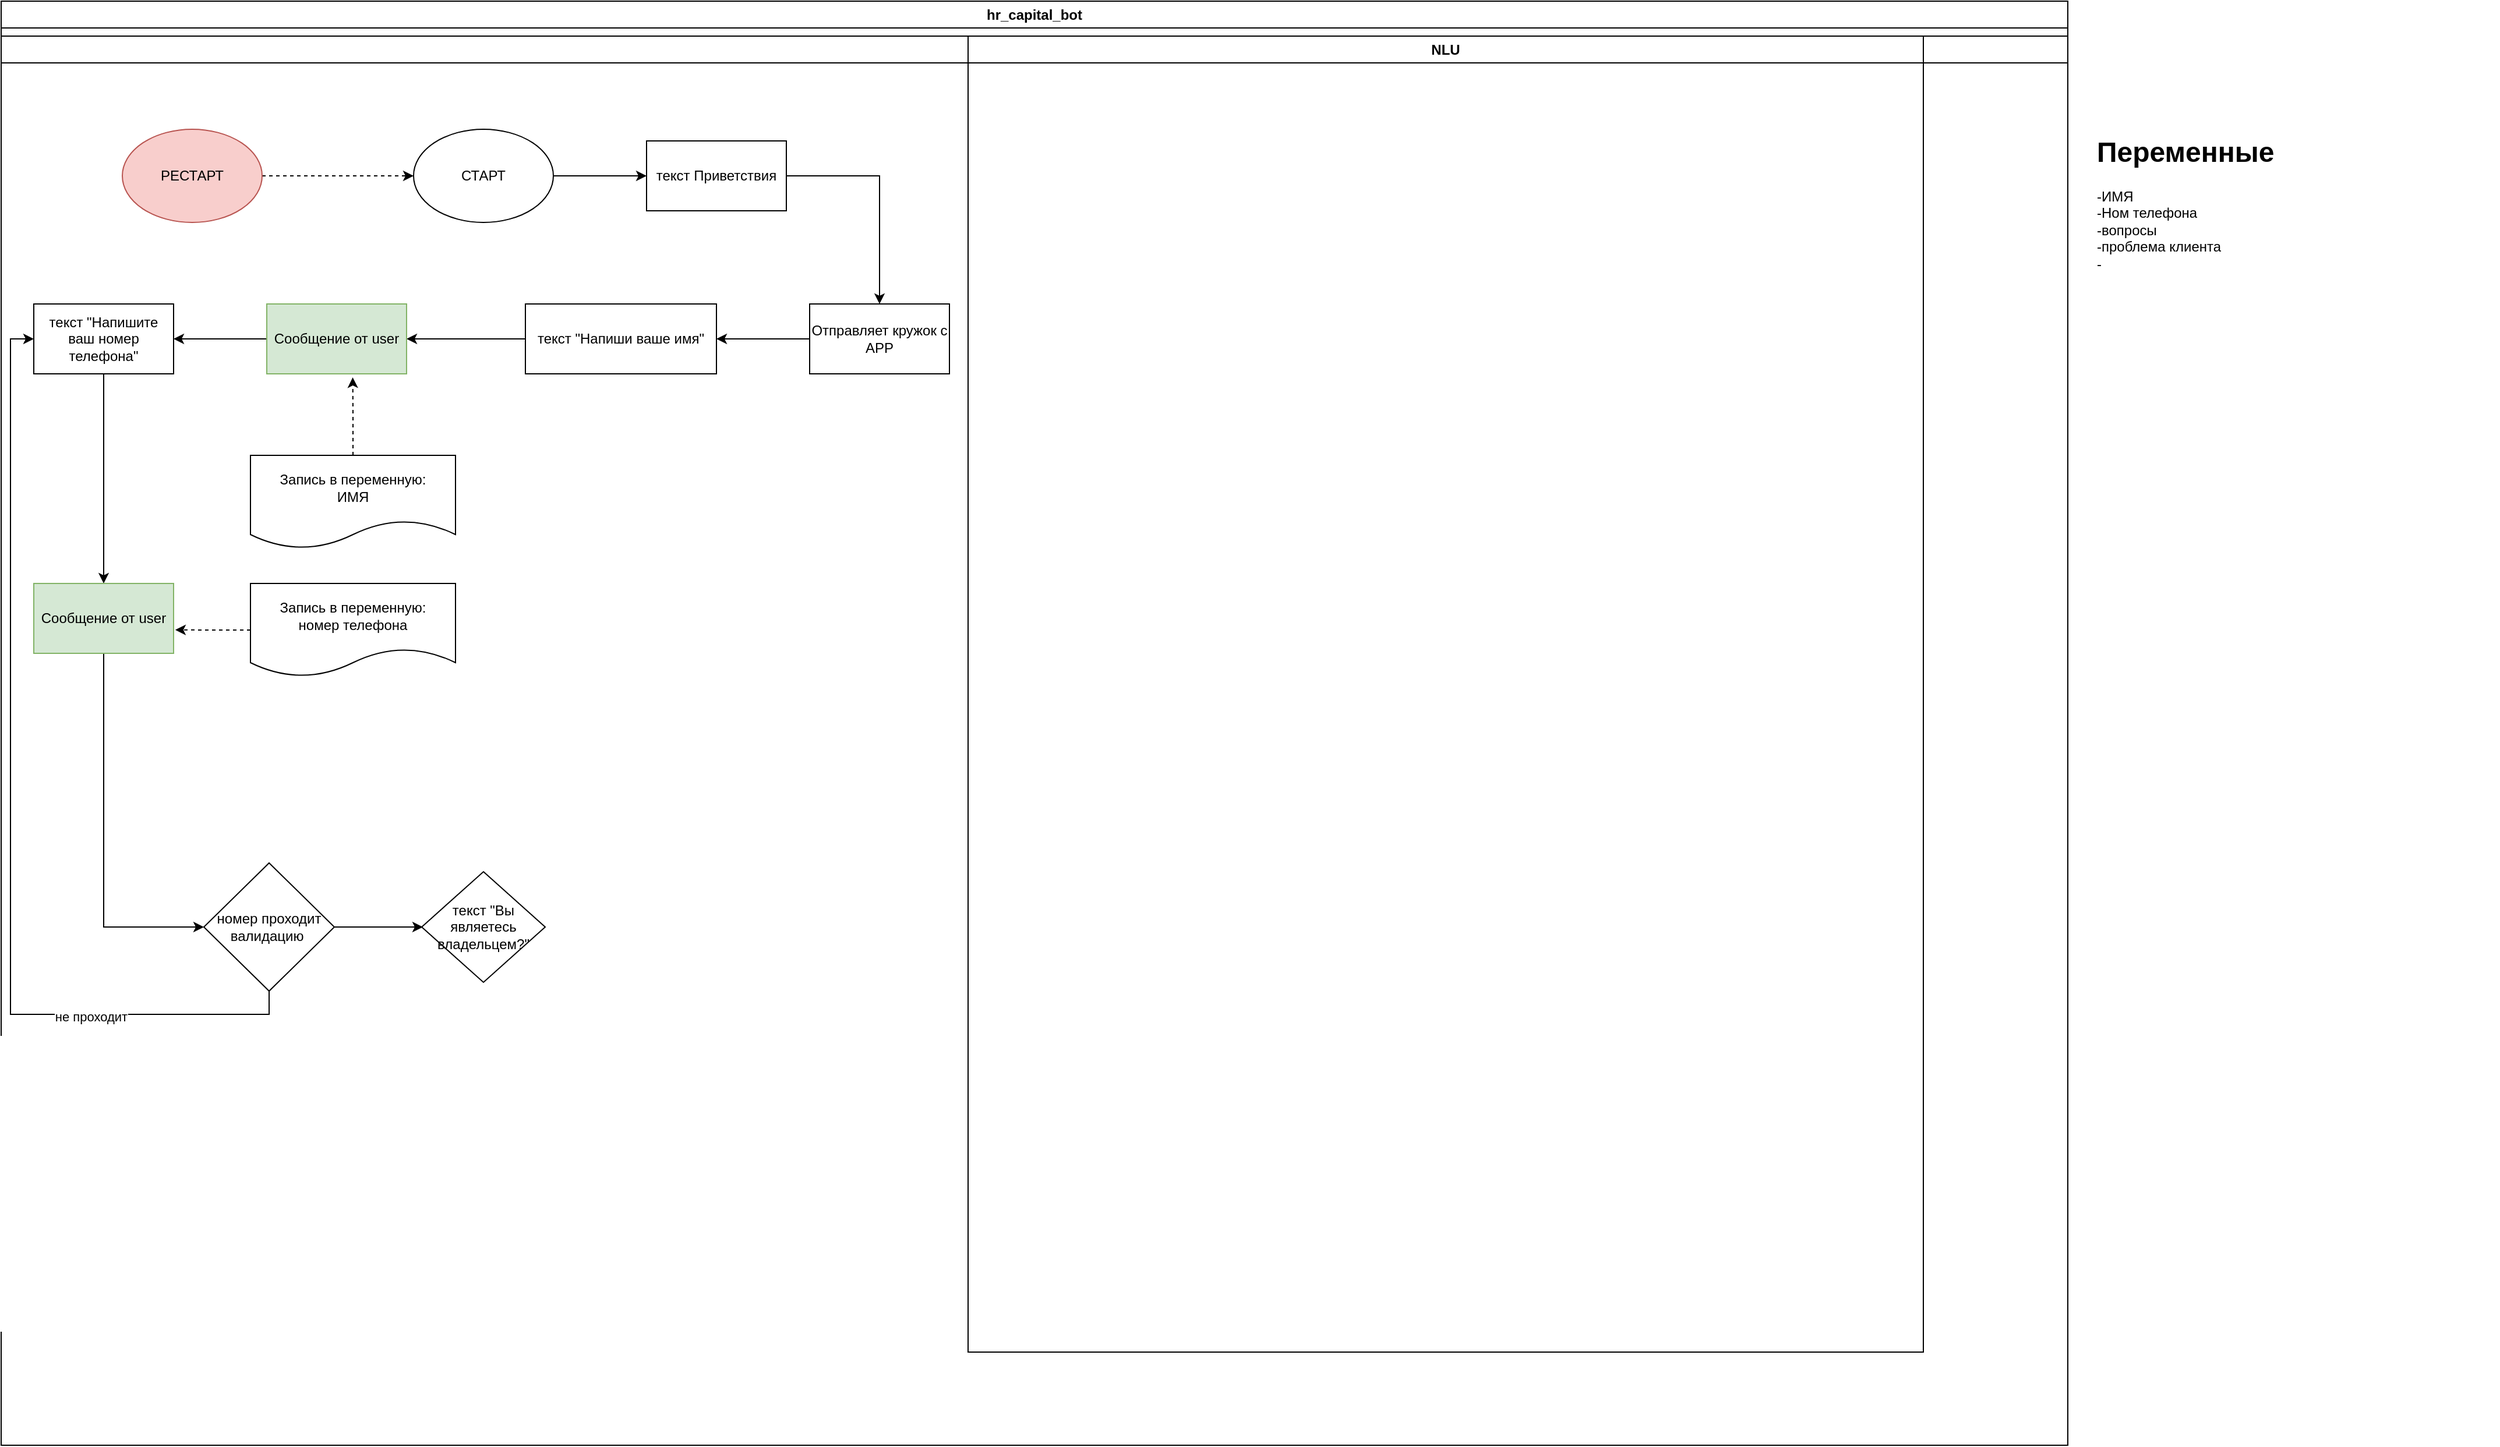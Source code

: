 <mxfile version="23.1.3" type="github">
  <diagram name="Страница — 1" id="VrByP3I6zBpE009r-6l7">
    <mxGraphModel dx="2529" dy="1683" grid="1" gridSize="10" guides="1" tooltips="1" connect="1" arrows="1" fold="1" page="1" pageScale="1" pageWidth="827" pageHeight="1169" math="0" shadow="0">
      <root>
        <mxCell id="0" />
        <mxCell id="1" parent="0" />
        <mxCell id="26dQbN8GHztbTEOQTdlS-1" value="hr_capital_bot" style="swimlane;whiteSpace=wrap;html=1;" vertex="1" parent="1">
          <mxGeometry x="-1654" y="-1160" width="1774" height="1240" as="geometry" />
        </mxCell>
        <mxCell id="26dQbN8GHztbTEOQTdlS-2" value="bot" style="swimlane;whiteSpace=wrap;html=1;" vertex="1" parent="26dQbN8GHztbTEOQTdlS-1">
          <mxGeometry y="30" width="1774" height="1210" as="geometry" />
        </mxCell>
        <mxCell id="26dQbN8GHztbTEOQTdlS-8" value="" style="edgeStyle=orthogonalEdgeStyle;rounded=0;orthogonalLoop=1;jettySize=auto;html=1;" edge="1" parent="26dQbN8GHztbTEOQTdlS-2" source="26dQbN8GHztbTEOQTdlS-4" target="26dQbN8GHztbTEOQTdlS-7">
          <mxGeometry relative="1" as="geometry" />
        </mxCell>
        <mxCell id="26dQbN8GHztbTEOQTdlS-4" value="СТАРТ" style="ellipse;whiteSpace=wrap;html=1;" vertex="1" parent="26dQbN8GHztbTEOQTdlS-2">
          <mxGeometry x="354" y="80" width="120" height="80" as="geometry" />
        </mxCell>
        <mxCell id="26dQbN8GHztbTEOQTdlS-6" style="edgeStyle=orthogonalEdgeStyle;rounded=0;orthogonalLoop=1;jettySize=auto;html=1;entryX=0;entryY=0.5;entryDx=0;entryDy=0;dashed=1;" edge="1" parent="26dQbN8GHztbTEOQTdlS-2" source="26dQbN8GHztbTEOQTdlS-5" target="26dQbN8GHztbTEOQTdlS-4">
          <mxGeometry relative="1" as="geometry" />
        </mxCell>
        <mxCell id="26dQbN8GHztbTEOQTdlS-5" value="РЕСТАРТ" style="ellipse;whiteSpace=wrap;html=1;fillColor=#f8cecc;strokeColor=#b85450;" vertex="1" parent="26dQbN8GHztbTEOQTdlS-2">
          <mxGeometry x="104" y="80" width="120" height="80" as="geometry" />
        </mxCell>
        <mxCell id="26dQbN8GHztbTEOQTdlS-10" value="" style="edgeStyle=orthogonalEdgeStyle;rounded=0;orthogonalLoop=1;jettySize=auto;html=1;" edge="1" parent="26dQbN8GHztbTEOQTdlS-2" source="26dQbN8GHztbTEOQTdlS-7" target="26dQbN8GHztbTEOQTdlS-9">
          <mxGeometry relative="1" as="geometry" />
        </mxCell>
        <mxCell id="26dQbN8GHztbTEOQTdlS-7" value="текст Приветствия" style="whiteSpace=wrap;html=1;" vertex="1" parent="26dQbN8GHztbTEOQTdlS-2">
          <mxGeometry x="554" y="90" width="120" height="60" as="geometry" />
        </mxCell>
        <mxCell id="26dQbN8GHztbTEOQTdlS-12" value="" style="edgeStyle=orthogonalEdgeStyle;rounded=0;orthogonalLoop=1;jettySize=auto;html=1;" edge="1" parent="26dQbN8GHztbTEOQTdlS-2" source="26dQbN8GHztbTEOQTdlS-9" target="26dQbN8GHztbTEOQTdlS-11">
          <mxGeometry relative="1" as="geometry" />
        </mxCell>
        <mxCell id="26dQbN8GHztbTEOQTdlS-9" value="Отправляет кружок с APP" style="whiteSpace=wrap;html=1;" vertex="1" parent="26dQbN8GHztbTEOQTdlS-2">
          <mxGeometry x="694" y="230" width="120" height="60" as="geometry" />
        </mxCell>
        <mxCell id="26dQbN8GHztbTEOQTdlS-14" value="" style="edgeStyle=orthogonalEdgeStyle;rounded=0;orthogonalLoop=1;jettySize=auto;html=1;" edge="1" parent="26dQbN8GHztbTEOQTdlS-2" source="26dQbN8GHztbTEOQTdlS-11" target="26dQbN8GHztbTEOQTdlS-13">
          <mxGeometry relative="1" as="geometry" />
        </mxCell>
        <mxCell id="26dQbN8GHztbTEOQTdlS-11" value="текст &quot;Напиши ваше имя&quot;" style="whiteSpace=wrap;html=1;" vertex="1" parent="26dQbN8GHztbTEOQTdlS-2">
          <mxGeometry x="450" y="230" width="164" height="60" as="geometry" />
        </mxCell>
        <mxCell id="26dQbN8GHztbTEOQTdlS-19" value="" style="edgeStyle=orthogonalEdgeStyle;rounded=0;orthogonalLoop=1;jettySize=auto;html=1;" edge="1" parent="26dQbN8GHztbTEOQTdlS-2" source="26dQbN8GHztbTEOQTdlS-13" target="26dQbN8GHztbTEOQTdlS-18">
          <mxGeometry relative="1" as="geometry" />
        </mxCell>
        <mxCell id="26dQbN8GHztbTEOQTdlS-13" value="Сообщение от user" style="whiteSpace=wrap;html=1;fillColor=#d5e8d4;strokeColor=#82b366;" vertex="1" parent="26dQbN8GHztbTEOQTdlS-2">
          <mxGeometry x="228" y="230" width="120" height="60" as="geometry" />
        </mxCell>
        <mxCell id="26dQbN8GHztbTEOQTdlS-15" value="Запись в переменную:&lt;br&gt;ИМЯ" style="shape=document;whiteSpace=wrap;html=1;boundedLbl=1;" vertex="1" parent="26dQbN8GHztbTEOQTdlS-2">
          <mxGeometry x="214" y="360" width="176" height="80" as="geometry" />
        </mxCell>
        <mxCell id="26dQbN8GHztbTEOQTdlS-16" style="edgeStyle=orthogonalEdgeStyle;rounded=0;orthogonalLoop=1;jettySize=auto;html=1;entryX=0.615;entryY=1.051;entryDx=0;entryDy=0;entryPerimeter=0;dashed=1;" edge="1" parent="26dQbN8GHztbTEOQTdlS-2" source="26dQbN8GHztbTEOQTdlS-15" target="26dQbN8GHztbTEOQTdlS-13">
          <mxGeometry relative="1" as="geometry" />
        </mxCell>
        <mxCell id="26dQbN8GHztbTEOQTdlS-21" value="" style="edgeStyle=orthogonalEdgeStyle;rounded=0;orthogonalLoop=1;jettySize=auto;html=1;" edge="1" parent="26dQbN8GHztbTEOQTdlS-2" source="26dQbN8GHztbTEOQTdlS-18" target="26dQbN8GHztbTEOQTdlS-20">
          <mxGeometry relative="1" as="geometry" />
        </mxCell>
        <mxCell id="26dQbN8GHztbTEOQTdlS-18" value="текст &quot;Напишите ваш номер телефона&quot;" style="whiteSpace=wrap;html=1;" vertex="1" parent="26dQbN8GHztbTEOQTdlS-2">
          <mxGeometry x="28" y="230" width="120" height="60" as="geometry" />
        </mxCell>
        <mxCell id="26dQbN8GHztbTEOQTdlS-31" value="" style="edgeStyle=orthogonalEdgeStyle;rounded=0;orthogonalLoop=1;jettySize=auto;html=1;" edge="1" parent="26dQbN8GHztbTEOQTdlS-2" source="26dQbN8GHztbTEOQTdlS-20" target="26dQbN8GHztbTEOQTdlS-30">
          <mxGeometry relative="1" as="geometry">
            <Array as="points">
              <mxPoint x="88" y="765" />
            </Array>
          </mxGeometry>
        </mxCell>
        <mxCell id="26dQbN8GHztbTEOQTdlS-20" value="Сообщение от user" style="whiteSpace=wrap;html=1;fillColor=#d5e8d4;strokeColor=#82b366;" vertex="1" parent="26dQbN8GHztbTEOQTdlS-2">
          <mxGeometry x="28" y="470" width="120" height="60" as="geometry" />
        </mxCell>
        <mxCell id="26dQbN8GHztbTEOQTdlS-22" value="Запись в переменную:&lt;br&gt;номер телефона" style="shape=document;whiteSpace=wrap;html=1;boundedLbl=1;" vertex="1" parent="26dQbN8GHztbTEOQTdlS-2">
          <mxGeometry x="214" y="470" width="176" height="80" as="geometry" />
        </mxCell>
        <mxCell id="26dQbN8GHztbTEOQTdlS-27" style="edgeStyle=orthogonalEdgeStyle;rounded=0;orthogonalLoop=1;jettySize=auto;html=1;entryX=1.012;entryY=0.664;entryDx=0;entryDy=0;entryPerimeter=0;dashed=1;" edge="1" parent="26dQbN8GHztbTEOQTdlS-2" source="26dQbN8GHztbTEOQTdlS-22" target="26dQbN8GHztbTEOQTdlS-20">
          <mxGeometry relative="1" as="geometry" />
        </mxCell>
        <mxCell id="26dQbN8GHztbTEOQTdlS-32" style="edgeStyle=orthogonalEdgeStyle;rounded=0;orthogonalLoop=1;jettySize=auto;html=1;entryX=0;entryY=0.5;entryDx=0;entryDy=0;" edge="1" parent="26dQbN8GHztbTEOQTdlS-2" source="26dQbN8GHztbTEOQTdlS-30" target="26dQbN8GHztbTEOQTdlS-18">
          <mxGeometry relative="1" as="geometry">
            <Array as="points">
              <mxPoint x="230" y="840" />
              <mxPoint x="8" y="840" />
              <mxPoint x="8" y="260" />
            </Array>
          </mxGeometry>
        </mxCell>
        <mxCell id="26dQbN8GHztbTEOQTdlS-33" value="не проходит" style="edgeLabel;html=1;align=center;verticalAlign=middle;resizable=0;points=[];" vertex="1" connectable="0" parent="26dQbN8GHztbTEOQTdlS-32">
          <mxGeometry x="-0.588" y="2" relative="1" as="geometry">
            <mxPoint as="offset" />
          </mxGeometry>
        </mxCell>
        <mxCell id="26dQbN8GHztbTEOQTdlS-35" value="" style="edgeStyle=orthogonalEdgeStyle;rounded=0;orthogonalLoop=1;jettySize=auto;html=1;" edge="1" parent="26dQbN8GHztbTEOQTdlS-2" source="26dQbN8GHztbTEOQTdlS-30">
          <mxGeometry relative="1" as="geometry">
            <mxPoint x="362" y="765" as="targetPoint" />
          </mxGeometry>
        </mxCell>
        <mxCell id="26dQbN8GHztbTEOQTdlS-30" value="номер проходит валидацию&amp;nbsp;" style="rhombus;whiteSpace=wrap;html=1;" vertex="1" parent="26dQbN8GHztbTEOQTdlS-2">
          <mxGeometry x="174" y="710" width="112" height="110" as="geometry" />
        </mxCell>
        <mxCell id="26dQbN8GHztbTEOQTdlS-36" value="текст &quot;Вы являетесь владельцем?&quot;" style="rhombus;whiteSpace=wrap;html=1;" vertex="1" parent="26dQbN8GHztbTEOQTdlS-2">
          <mxGeometry x="361" y="717.5" width="106" height="95" as="geometry" />
        </mxCell>
        <mxCell id="26dQbN8GHztbTEOQTdlS-3" value="NLU" style="swimlane;whiteSpace=wrap;html=1;" vertex="1" parent="26dQbN8GHztbTEOQTdlS-1">
          <mxGeometry x="830" y="30" width="820" height="1130" as="geometry" />
        </mxCell>
        <mxCell id="26dQbN8GHztbTEOQTdlS-17" value="&lt;h1&gt;Переменные&lt;/h1&gt;&lt;div&gt;-ИМЯ&lt;/div&gt;&lt;div&gt;-Ном телефона&lt;/div&gt;&lt;div&gt;-вопросы&lt;/div&gt;&lt;div&gt;-проблема клиента&lt;/div&gt;&lt;div&gt;-&lt;/div&gt;" style="text;html=1;spacing=5;spacingTop=-20;whiteSpace=wrap;overflow=hidden;rounded=0;" vertex="1" parent="1">
          <mxGeometry x="140" y="-1050" width="350" height="120" as="geometry" />
        </mxCell>
      </root>
    </mxGraphModel>
  </diagram>
</mxfile>
